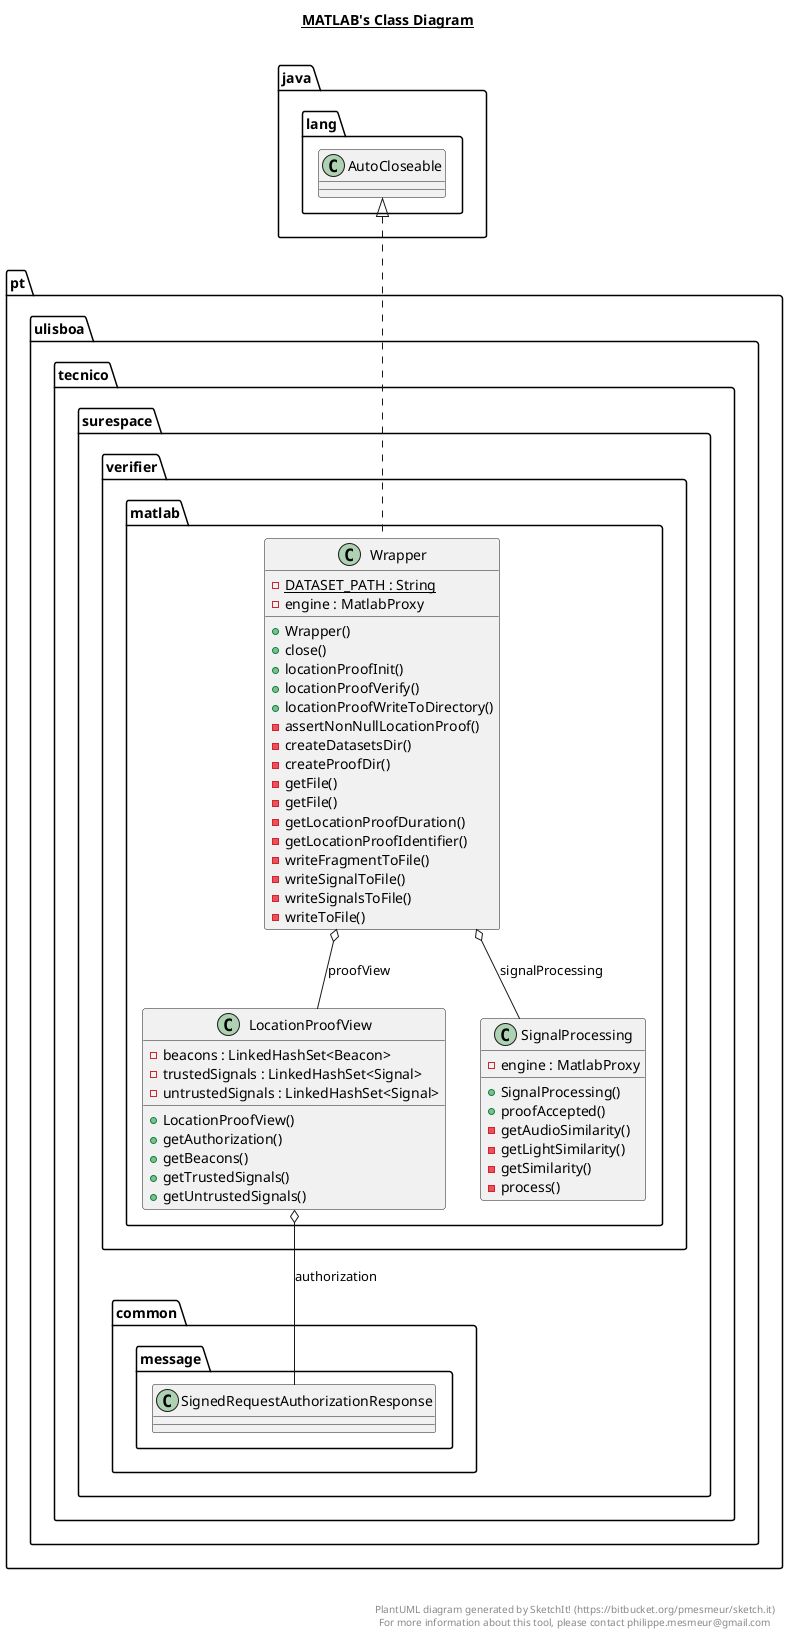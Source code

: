 @startuml

title __MATLAB's Class Diagram__\n

  namespace pt.ulisboa.tecnico.surespace.verifier {
    namespace matlab {
      class pt.ulisboa.tecnico.surespace.verifier.matlab.LocationProofView {
          - beacons : LinkedHashSet<Beacon>
          - trustedSignals : LinkedHashSet<Signal>
          - untrustedSignals : LinkedHashSet<Signal>
          + LocationProofView()
          + getAuthorization()
          + getBeacons()
          + getTrustedSignals()
          + getUntrustedSignals()
      }
    }
  }
  

  namespace pt.ulisboa.tecnico.surespace.verifier {
    namespace matlab {
      class pt.ulisboa.tecnico.surespace.verifier.matlab.SignalProcessing {
          - engine : MatlabProxy
          + SignalProcessing()
          + proofAccepted()
          - getAudioSimilarity()
          - getLightSimilarity()
          - getSimilarity()
          - process()
      }
    }
  }
  

  namespace pt.ulisboa.tecnico.surespace.verifier {
    namespace matlab {
      class pt.ulisboa.tecnico.surespace.verifier.matlab.Wrapper {
          {static} - DATASET_PATH : String
          - engine : MatlabProxy
          + Wrapper()
          + close()
          + locationProofInit()
          + locationProofVerify()
          + locationProofWriteToDirectory()
          - assertNonNullLocationProof()
          - createDatasetsDir()
          - createProofDir()
          - getFile()
          - getFile()
          - getLocationProofDuration()
          - getLocationProofIdentifier()
          - writeFragmentToFile()
          - writeSignalToFile()
          - writeSignalsToFile()
          - writeToFile()
      }
    }
  }
  

  pt.ulisboa.tecnico.surespace.verifier.matlab.LocationProofView o-- pt.ulisboa.tecnico.surespace.common.message.SignedRequestAuthorizationResponse : authorization
  pt.ulisboa.tecnico.surespace.verifier.matlab.Wrapper .up.|> java.lang.AutoCloseable
  pt.ulisboa.tecnico.surespace.verifier.matlab.Wrapper o-- pt.ulisboa.tecnico.surespace.verifier.matlab.LocationProofView : proofView
  pt.ulisboa.tecnico.surespace.verifier.matlab.Wrapper o-- pt.ulisboa.tecnico.surespace.verifier.matlab.SignalProcessing : signalProcessing


right footer


PlantUML diagram generated by SketchIt! (https://bitbucket.org/pmesmeur/sketch.it)
For more information about this tool, please contact philippe.mesmeur@gmail.com
endfooter

@enduml
